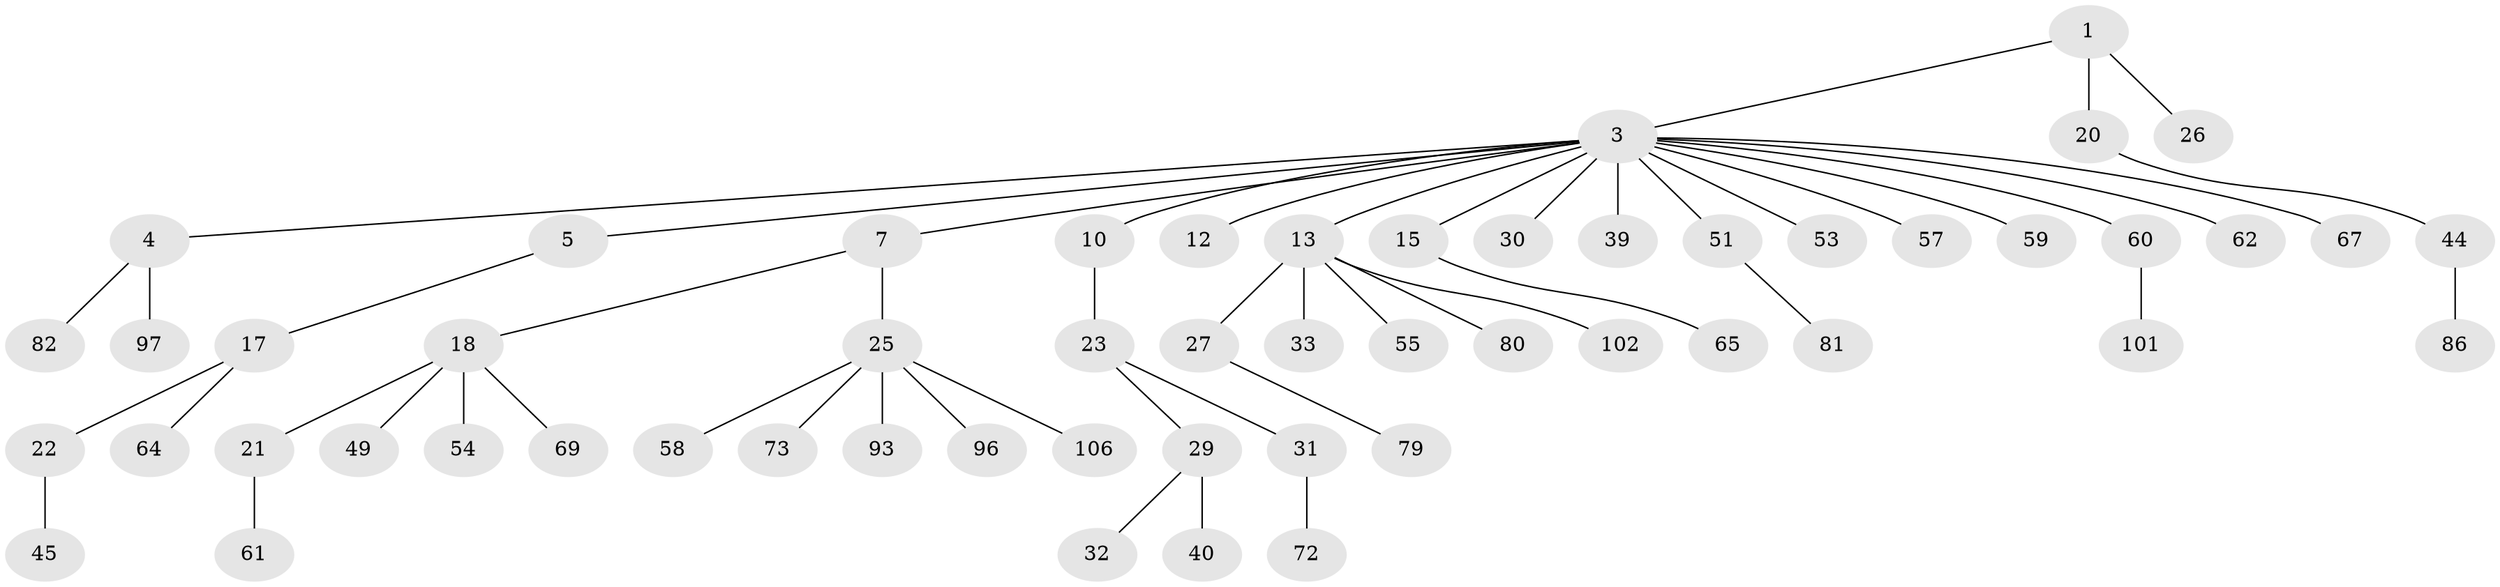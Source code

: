 // original degree distribution, {2: 0.32727272727272727, 3: 0.07272727272727272, 7: 0.00909090909090909, 5: 0.045454545454545456, 10: 0.00909090909090909, 8: 0.00909090909090909, 4: 0.02727272727272727, 1: 0.4909090909090909, 6: 0.00909090909090909}
// Generated by graph-tools (version 1.1) at 2025/15/03/09/25 04:15:21]
// undirected, 55 vertices, 54 edges
graph export_dot {
graph [start="1"]
  node [color=gray90,style=filled];
  1 [super="+2"];
  3 [super="+9+11+6+19"];
  4 [super="+14+105"];
  5;
  7;
  10 [super="+37+41"];
  12 [super="+38"];
  13 [super="+16+92"];
  15 [super="+46+71"];
  17;
  18;
  20 [super="+24"];
  21 [super="+43"];
  22 [super="+70+103+66"];
  23 [super="+76+28"];
  25 [super="+34"];
  26 [super="+90"];
  27;
  29;
  30;
  31;
  32;
  33;
  39 [super="+75"];
  40;
  44 [super="+63"];
  45;
  49 [super="+85"];
  51;
  53;
  54 [super="+107"];
  55;
  57;
  58;
  59;
  60;
  61;
  62;
  64 [super="+78"];
  65 [super="+91"];
  67 [super="+100"];
  69;
  72;
  73 [super="+87"];
  79 [super="+83+94"];
  80;
  81;
  82;
  86;
  93;
  96;
  97;
  101;
  102;
  106;
  1 -- 3;
  1 -- 26;
  1 -- 20;
  3 -- 4;
  3 -- 5;
  3 -- 7;
  3 -- 39;
  3 -- 10;
  3 -- 12;
  3 -- 13;
  3 -- 15;
  3 -- 51;
  3 -- 53;
  3 -- 30;
  3 -- 57;
  3 -- 59;
  3 -- 60;
  3 -- 62;
  3 -- 67;
  4 -- 82;
  4 -- 97;
  5 -- 17;
  7 -- 18;
  7 -- 25;
  10 -- 23;
  13 -- 33;
  13 -- 55;
  13 -- 80;
  13 -- 27;
  13 -- 102;
  15 -- 65;
  17 -- 22;
  17 -- 64;
  18 -- 21;
  18 -- 49;
  18 -- 54;
  18 -- 69;
  20 -- 44;
  21 -- 61;
  22 -- 45;
  23 -- 29;
  23 -- 31;
  25 -- 96;
  25 -- 73;
  25 -- 58;
  25 -- 106;
  25 -- 93;
  27 -- 79;
  29 -- 32;
  29 -- 40;
  31 -- 72;
  44 -- 86;
  51 -- 81;
  60 -- 101;
}
